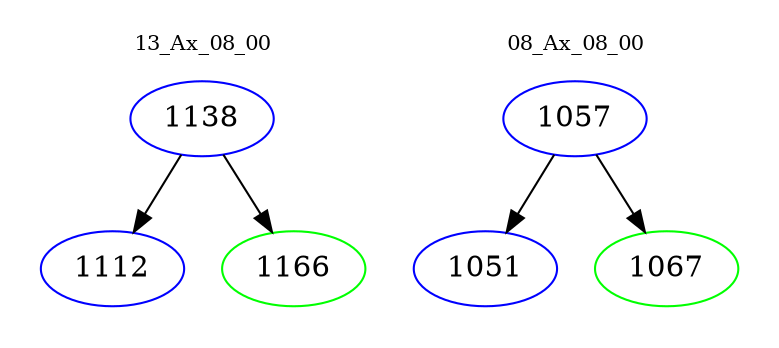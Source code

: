 digraph{
subgraph cluster_0 {
color = white
label = "13_Ax_08_00";
fontsize=10;
T0_1138 [label="1138", color="blue"]
T0_1138 -> T0_1112 [color="black"]
T0_1112 [label="1112", color="blue"]
T0_1138 -> T0_1166 [color="black"]
T0_1166 [label="1166", color="green"]
}
subgraph cluster_1 {
color = white
label = "08_Ax_08_00";
fontsize=10;
T1_1057 [label="1057", color="blue"]
T1_1057 -> T1_1051 [color="black"]
T1_1051 [label="1051", color="blue"]
T1_1057 -> T1_1067 [color="black"]
T1_1067 [label="1067", color="green"]
}
}
